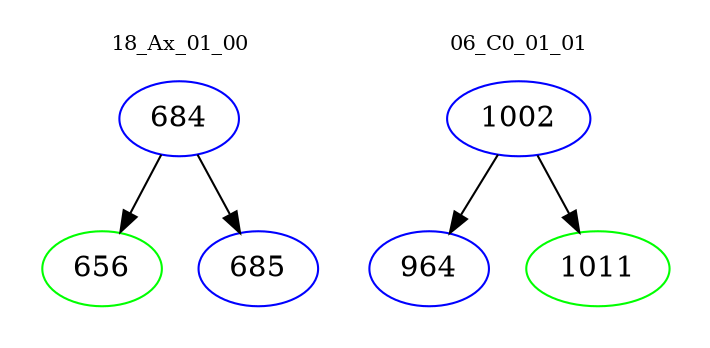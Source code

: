 digraph{
subgraph cluster_0 {
color = white
label = "18_Ax_01_00";
fontsize=10;
T0_684 [label="684", color="blue"]
T0_684 -> T0_656 [color="black"]
T0_656 [label="656", color="green"]
T0_684 -> T0_685 [color="black"]
T0_685 [label="685", color="blue"]
}
subgraph cluster_1 {
color = white
label = "06_C0_01_01";
fontsize=10;
T1_1002 [label="1002", color="blue"]
T1_1002 -> T1_964 [color="black"]
T1_964 [label="964", color="blue"]
T1_1002 -> T1_1011 [color="black"]
T1_1011 [label="1011", color="green"]
}
}
